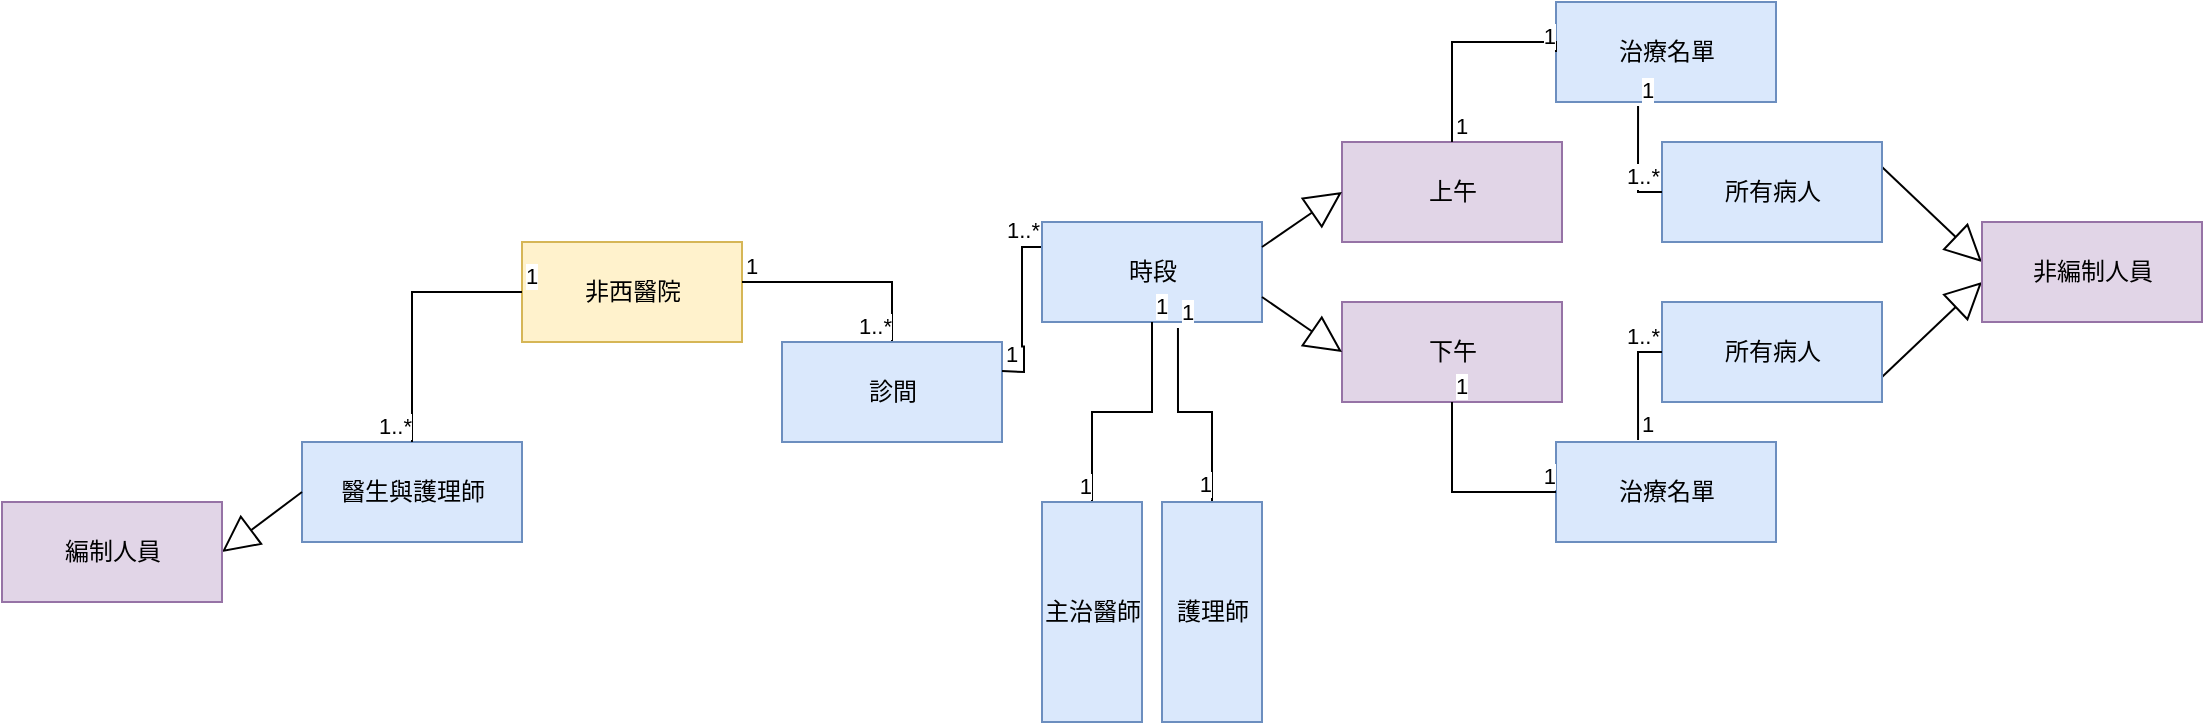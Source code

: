 <mxfile version="17.1.3" type="device"><diagram id="oKyxzHDayaN0CAhAsXDF" name="非西醫院領域模型"><mxGraphModel dx="1414" dy="753" grid="1" gridSize="10" guides="1" tooltips="1" connect="1" arrows="1" fold="1" page="1" pageScale="1" pageWidth="827" pageHeight="1169" math="0" shadow="0"><root><mxCell id="0"/><mxCell id="1" parent="0"/><mxCell id="6aV8swDNyiecbnkZfNyy-1" value="非西醫院" style="html=1;fillColor=#fff2cc;strokeColor=#d6b656;" vertex="1" parent="1"><mxGeometry x="310" y="450" width="110" height="50" as="geometry"/></mxCell><mxCell id="6aV8swDNyiecbnkZfNyy-2" value="" style="endArrow=none;html=1;edgeStyle=orthogonalEdgeStyle;rounded=0;entryX=0.5;entryY=0;entryDx=0;entryDy=0;" edge="1" parent="1" target="6aV8swDNyiecbnkZfNyy-7"><mxGeometry relative="1" as="geometry"><mxPoint x="420" y="470" as="sourcePoint"/><mxPoint x="520" y="470" as="targetPoint"/><Array as="points"><mxPoint x="495" y="470"/></Array></mxGeometry></mxCell><mxCell id="6aV8swDNyiecbnkZfNyy-3" value="1" style="edgeLabel;resizable=0;html=1;align=left;verticalAlign=bottom;" connectable="0" vertex="1" parent="6aV8swDNyiecbnkZfNyy-2"><mxGeometry x="-1" relative="1" as="geometry"/></mxCell><mxCell id="6aV8swDNyiecbnkZfNyy-4" value="1..*" style="edgeLabel;resizable=0;html=1;align=right;verticalAlign=bottom;" connectable="0" vertex="1" parent="6aV8swDNyiecbnkZfNyy-2"><mxGeometry x="1" relative="1" as="geometry"/></mxCell><mxCell id="6aV8swDNyiecbnkZfNyy-5" value="" style="endArrow=block;endSize=16;endFill=0;html=1;rounded=0;exitX=1;exitY=0.75;exitDx=0;exitDy=0;" edge="1" parent="1" source="6aV8swDNyiecbnkZfNyy-38"><mxGeometry width="160" relative="1" as="geometry"><mxPoint x="990" y="499" as="sourcePoint"/><mxPoint x="1040" y="470" as="targetPoint"/></mxGeometry></mxCell><mxCell id="6aV8swDNyiecbnkZfNyy-7" value="診間" style="html=1;fillColor=#dae8fc;strokeColor=#6c8ebf;" vertex="1" parent="1"><mxGeometry x="440" y="500" width="110" height="50" as="geometry"/></mxCell><mxCell id="6aV8swDNyiecbnkZfNyy-8" value="" style="endArrow=none;html=1;edgeStyle=orthogonalEdgeStyle;rounded=0;entryX=0;entryY=0.25;entryDx=0;entryDy=0;" edge="1" parent="1" target="6aV8swDNyiecbnkZfNyy-12"><mxGeometry relative="1" as="geometry"><mxPoint x="550" y="514.5" as="sourcePoint"/><mxPoint x="610" y="520" as="targetPoint"/></mxGeometry></mxCell><mxCell id="6aV8swDNyiecbnkZfNyy-9" value="1" style="edgeLabel;resizable=0;html=1;align=left;verticalAlign=bottom;" connectable="0" vertex="1" parent="6aV8swDNyiecbnkZfNyy-8"><mxGeometry x="-1" relative="1" as="geometry"/></mxCell><mxCell id="6aV8swDNyiecbnkZfNyy-10" value="1..*" style="edgeLabel;resizable=0;html=1;align=right;verticalAlign=bottom;" connectable="0" vertex="1" parent="6aV8swDNyiecbnkZfNyy-8"><mxGeometry x="1" relative="1" as="geometry"/></mxCell><mxCell id="6aV8swDNyiecbnkZfNyy-12" value="時段" style="html=1;fillColor=#dae8fc;strokeColor=#6c8ebf;" vertex="1" parent="1"><mxGeometry x="570" y="440" width="110" height="50" as="geometry"/></mxCell><mxCell id="6aV8swDNyiecbnkZfNyy-16" value="上午" style="html=1;fillColor=#e1d5e7;strokeColor=#9673a6;" vertex="1" parent="1"><mxGeometry x="720" y="400" width="110" height="50" as="geometry"/></mxCell><mxCell id="6aV8swDNyiecbnkZfNyy-22" value="下午" style="html=1;fillColor=#e1d5e7;strokeColor=#9673a6;" vertex="1" parent="1"><mxGeometry x="720" y="480" width="110" height="50" as="geometry"/></mxCell><mxCell id="6aV8swDNyiecbnkZfNyy-23" value="治療名單" style="html=1;fillColor=#dae8fc;strokeColor=#6c8ebf;" vertex="1" parent="1"><mxGeometry x="827" y="330" width="110" height="50" as="geometry"/></mxCell><mxCell id="6aV8swDNyiecbnkZfNyy-24" value="治療名單" style="html=1;fillColor=#dae8fc;strokeColor=#6c8ebf;" vertex="1" parent="1"><mxGeometry x="827" y="550" width="110" height="50" as="geometry"/></mxCell><mxCell id="6aV8swDNyiecbnkZfNyy-25" value="" style="endArrow=none;html=1;edgeStyle=orthogonalEdgeStyle;rounded=0;entryX=0;entryY=0.5;entryDx=0;entryDy=0;exitX=0.5;exitY=0;exitDx=0;exitDy=0;" edge="1" parent="1" source="6aV8swDNyiecbnkZfNyy-16" target="6aV8swDNyiecbnkZfNyy-23"><mxGeometry relative="1" as="geometry"><mxPoint x="660" y="350" as="sourcePoint"/><mxPoint x="820" y="350" as="targetPoint"/><Array as="points"><mxPoint x="775" y="350"/><mxPoint x="827" y="350"/></Array></mxGeometry></mxCell><mxCell id="6aV8swDNyiecbnkZfNyy-26" value="1" style="edgeLabel;resizable=0;html=1;align=left;verticalAlign=bottom;" connectable="0" vertex="1" parent="6aV8swDNyiecbnkZfNyy-25"><mxGeometry x="-1" relative="1" as="geometry"/></mxCell><mxCell id="6aV8swDNyiecbnkZfNyy-27" value="1" style="edgeLabel;resizable=0;html=1;align=right;verticalAlign=bottom;" connectable="0" vertex="1" parent="6aV8swDNyiecbnkZfNyy-25"><mxGeometry x="1" relative="1" as="geometry"/></mxCell><mxCell id="6aV8swDNyiecbnkZfNyy-28" value="" style="endArrow=none;html=1;edgeStyle=orthogonalEdgeStyle;rounded=0;exitX=0.5;exitY=1;exitDx=0;exitDy=0;entryX=0;entryY=0.5;entryDx=0;entryDy=0;" edge="1" parent="1" source="6aV8swDNyiecbnkZfNyy-22" target="6aV8swDNyiecbnkZfNyy-24"><mxGeometry relative="1" as="geometry"><mxPoint x="670" y="600" as="sourcePoint"/><mxPoint x="740" y="610" as="targetPoint"/></mxGeometry></mxCell><mxCell id="6aV8swDNyiecbnkZfNyy-29" value="1" style="edgeLabel;resizable=0;html=1;align=left;verticalAlign=bottom;" connectable="0" vertex="1" parent="6aV8swDNyiecbnkZfNyy-28"><mxGeometry x="-1" relative="1" as="geometry"/></mxCell><mxCell id="6aV8swDNyiecbnkZfNyy-30" value="1" style="edgeLabel;resizable=0;html=1;align=right;verticalAlign=bottom;" connectable="0" vertex="1" parent="6aV8swDNyiecbnkZfNyy-28"><mxGeometry x="1" relative="1" as="geometry"/></mxCell><mxCell id="6aV8swDNyiecbnkZfNyy-32" value="醫生與護理師" style="html=1;fillColor=#dae8fc;strokeColor=#6c8ebf;" vertex="1" parent="1"><mxGeometry x="200" y="550" width="110" height="50" as="geometry"/></mxCell><mxCell id="6aV8swDNyiecbnkZfNyy-33" value="" style="endArrow=none;html=1;edgeStyle=orthogonalEdgeStyle;rounded=0;exitX=0;exitY=0.5;exitDx=0;exitDy=0;" edge="1" parent="1" source="6aV8swDNyiecbnkZfNyy-1" target="6aV8swDNyiecbnkZfNyy-32"><mxGeometry relative="1" as="geometry"><mxPoint x="200" y="450" as="sourcePoint"/><mxPoint x="280" y="470" as="targetPoint"/></mxGeometry></mxCell><mxCell id="6aV8swDNyiecbnkZfNyy-34" value="1" style="edgeLabel;resizable=0;html=1;align=left;verticalAlign=bottom;" connectable="0" vertex="1" parent="6aV8swDNyiecbnkZfNyy-33"><mxGeometry x="-1" relative="1" as="geometry"/></mxCell><mxCell id="6aV8swDNyiecbnkZfNyy-35" value="1..*" style="edgeLabel;resizable=0;html=1;align=right;verticalAlign=bottom;" connectable="0" vertex="1" parent="6aV8swDNyiecbnkZfNyy-33"><mxGeometry x="1" relative="1" as="geometry"/></mxCell><mxCell id="6aV8swDNyiecbnkZfNyy-36" value="" style="endArrow=block;endSize=16;endFill=0;html=1;rounded=0;exitX=1;exitY=0.25;exitDx=0;exitDy=0;" edge="1" parent="1" source="6aV8swDNyiecbnkZfNyy-37"><mxGeometry width="160" relative="1" as="geometry"><mxPoint x="1000" y="420" as="sourcePoint"/><mxPoint x="1040" y="460" as="targetPoint"/></mxGeometry></mxCell><mxCell id="6aV8swDNyiecbnkZfNyy-37" value="所有病人" style="html=1;fillColor=#dae8fc;strokeColor=#6c8ebf;" vertex="1" parent="1"><mxGeometry x="880" y="400" width="110" height="50" as="geometry"/></mxCell><mxCell id="6aV8swDNyiecbnkZfNyy-38" value="所有病人" style="html=1;fillColor=#dae8fc;strokeColor=#6c8ebf;" vertex="1" parent="1"><mxGeometry x="880" y="480" width="110" height="50" as="geometry"/></mxCell><mxCell id="6aV8swDNyiecbnkZfNyy-39" value="" style="endArrow=none;html=1;edgeStyle=orthogonalEdgeStyle;rounded=0;exitX=0.373;exitY=-0.02;exitDx=0;exitDy=0;exitPerimeter=0;entryX=0;entryY=0.5;entryDx=0;entryDy=0;" edge="1" parent="1" source="6aV8swDNyiecbnkZfNyy-24" target="6aV8swDNyiecbnkZfNyy-38"><mxGeometry relative="1" as="geometry"><mxPoint x="640" y="670" as="sourcePoint"/><mxPoint x="800" y="670" as="targetPoint"/></mxGeometry></mxCell><mxCell id="6aV8swDNyiecbnkZfNyy-40" value="1" style="edgeLabel;resizable=0;html=1;align=left;verticalAlign=bottom;" connectable="0" vertex="1" parent="6aV8swDNyiecbnkZfNyy-39"><mxGeometry x="-1" relative="1" as="geometry"/></mxCell><mxCell id="6aV8swDNyiecbnkZfNyy-41" value="1..*" style="edgeLabel;resizable=0;html=1;align=right;verticalAlign=bottom;" connectable="0" vertex="1" parent="6aV8swDNyiecbnkZfNyy-39"><mxGeometry x="1" relative="1" as="geometry"/></mxCell><mxCell id="6aV8swDNyiecbnkZfNyy-42" value="" style="endArrow=none;html=1;edgeStyle=orthogonalEdgeStyle;rounded=0;exitX=0.373;exitY=1.04;exitDx=0;exitDy=0;entryX=0;entryY=0.5;entryDx=0;entryDy=0;exitPerimeter=0;" edge="1" parent="1" source="6aV8swDNyiecbnkZfNyy-23" target="6aV8swDNyiecbnkZfNyy-37"><mxGeometry relative="1" as="geometry"><mxPoint x="1030.0" y="424" as="sourcePoint"/><mxPoint x="1041.97" y="380" as="targetPoint"/></mxGeometry></mxCell><mxCell id="6aV8swDNyiecbnkZfNyy-43" value="1" style="edgeLabel;resizable=0;html=1;align=left;verticalAlign=bottom;" connectable="0" vertex="1" parent="6aV8swDNyiecbnkZfNyy-42"><mxGeometry x="-1" relative="1" as="geometry"/></mxCell><mxCell id="6aV8swDNyiecbnkZfNyy-44" value="1..*" style="edgeLabel;resizable=0;html=1;align=right;verticalAlign=bottom;" connectable="0" vertex="1" parent="6aV8swDNyiecbnkZfNyy-42"><mxGeometry x="1" relative="1" as="geometry"/></mxCell><mxCell id="6aV8swDNyiecbnkZfNyy-46" value="非編制人員" style="html=1;fillColor=#e1d5e7;strokeColor=#9673a6;" vertex="1" parent="1"><mxGeometry x="1040" y="440" width="110" height="50" as="geometry"/></mxCell><mxCell id="6aV8swDNyiecbnkZfNyy-47" value="" style="endArrow=block;endSize=16;endFill=0;html=1;rounded=0;exitX=0;exitY=0.5;exitDx=0;exitDy=0;entryX=1;entryY=0.5;entryDx=0;entryDy=0;" edge="1" parent="1" source="6aV8swDNyiecbnkZfNyy-32" target="6aV8swDNyiecbnkZfNyy-48"><mxGeometry width="160" relative="1" as="geometry"><mxPoint x="100" y="600" as="sourcePoint"/><mxPoint x="160" y="660" as="targetPoint"/></mxGeometry></mxCell><mxCell id="6aV8swDNyiecbnkZfNyy-48" value="編制人員" style="html=1;fillColor=#e1d5e7;strokeColor=#9673a6;" vertex="1" parent="1"><mxGeometry x="50" y="580" width="110" height="50" as="geometry"/></mxCell><mxCell id="6aV8swDNyiecbnkZfNyy-49" value="" style="endArrow=block;endSize=16;endFill=0;html=1;rounded=0;exitX=1;exitY=0.25;exitDx=0;exitDy=0;entryX=0;entryY=0.5;entryDx=0;entryDy=0;" edge="1" parent="1" source="6aV8swDNyiecbnkZfNyy-12" target="6aV8swDNyiecbnkZfNyy-16"><mxGeometry width="160" relative="1" as="geometry"><mxPoint x="550" y="580" as="sourcePoint"/><mxPoint x="710" y="580" as="targetPoint"/></mxGeometry></mxCell><mxCell id="6aV8swDNyiecbnkZfNyy-50" value="" style="endArrow=block;endSize=16;endFill=0;html=1;rounded=0;exitX=1;exitY=0.75;exitDx=0;exitDy=0;entryX=0;entryY=0.5;entryDx=0;entryDy=0;" edge="1" parent="1" source="6aV8swDNyiecbnkZfNyy-12" target="6aV8swDNyiecbnkZfNyy-22"><mxGeometry width="160" relative="1" as="geometry"><mxPoint x="690" y="462.5" as="sourcePoint"/><mxPoint x="730" y="435" as="targetPoint"/></mxGeometry></mxCell><mxCell id="6aV8swDNyiecbnkZfNyy-51" value="" style="endArrow=none;html=1;edgeStyle=orthogonalEdgeStyle;rounded=0;exitX=0.5;exitY=1;exitDx=0;exitDy=0;entryX=0;entryY=0.5;entryDx=0;entryDy=0;" edge="1" parent="1" source="6aV8swDNyiecbnkZfNyy-12" target="6aV8swDNyiecbnkZfNyy-54"><mxGeometry relative="1" as="geometry"><mxPoint x="610" y="570" as="sourcePoint"/><mxPoint x="630" y="580" as="targetPoint"/></mxGeometry></mxCell><mxCell id="6aV8swDNyiecbnkZfNyy-52" value="1" style="edgeLabel;resizable=0;html=1;align=left;verticalAlign=bottom;" connectable="0" vertex="1" parent="6aV8swDNyiecbnkZfNyy-51"><mxGeometry x="-1" relative="1" as="geometry"/></mxCell><mxCell id="6aV8swDNyiecbnkZfNyy-53" value="1" style="edgeLabel;resizable=0;html=1;align=right;verticalAlign=bottom;" connectable="0" vertex="1" parent="6aV8swDNyiecbnkZfNyy-51"><mxGeometry x="1" relative="1" as="geometry"/></mxCell><mxCell id="6aV8swDNyiecbnkZfNyy-54" value="主治醫師" style="html=1;direction=south;fillColor=#dae8fc;strokeColor=#6c8ebf;" vertex="1" parent="1"><mxGeometry x="570" y="580" width="50" height="110" as="geometry"/></mxCell><mxCell id="6aV8swDNyiecbnkZfNyy-55" value="" style="endArrow=none;html=1;edgeStyle=orthogonalEdgeStyle;rounded=0;exitX=0.618;exitY=1.06;exitDx=0;exitDy=0;exitPerimeter=0;entryX=0;entryY=0.5;entryDx=0;entryDy=0;" edge="1" parent="1" source="6aV8swDNyiecbnkZfNyy-12" target="6aV8swDNyiecbnkZfNyy-58"><mxGeometry relative="1" as="geometry"><mxPoint x="640" y="570" as="sourcePoint"/><mxPoint x="680" y="650" as="targetPoint"/></mxGeometry></mxCell><mxCell id="6aV8swDNyiecbnkZfNyy-56" value="1" style="edgeLabel;resizable=0;html=1;align=left;verticalAlign=bottom;" connectable="0" vertex="1" parent="6aV8swDNyiecbnkZfNyy-55"><mxGeometry x="-1" relative="1" as="geometry"/></mxCell><mxCell id="6aV8swDNyiecbnkZfNyy-57" value="1" style="edgeLabel;resizable=0;html=1;align=right;verticalAlign=bottom;" connectable="0" vertex="1" parent="6aV8swDNyiecbnkZfNyy-55"><mxGeometry x="1" relative="1" as="geometry"/></mxCell><mxCell id="6aV8swDNyiecbnkZfNyy-58" value="護理師" style="html=1;direction=south;fillColor=#dae8fc;strokeColor=#6c8ebf;" vertex="1" parent="1"><mxGeometry x="630" y="580" width="50" height="110" as="geometry"/></mxCell></root></mxGraphModel></diagram></mxfile>